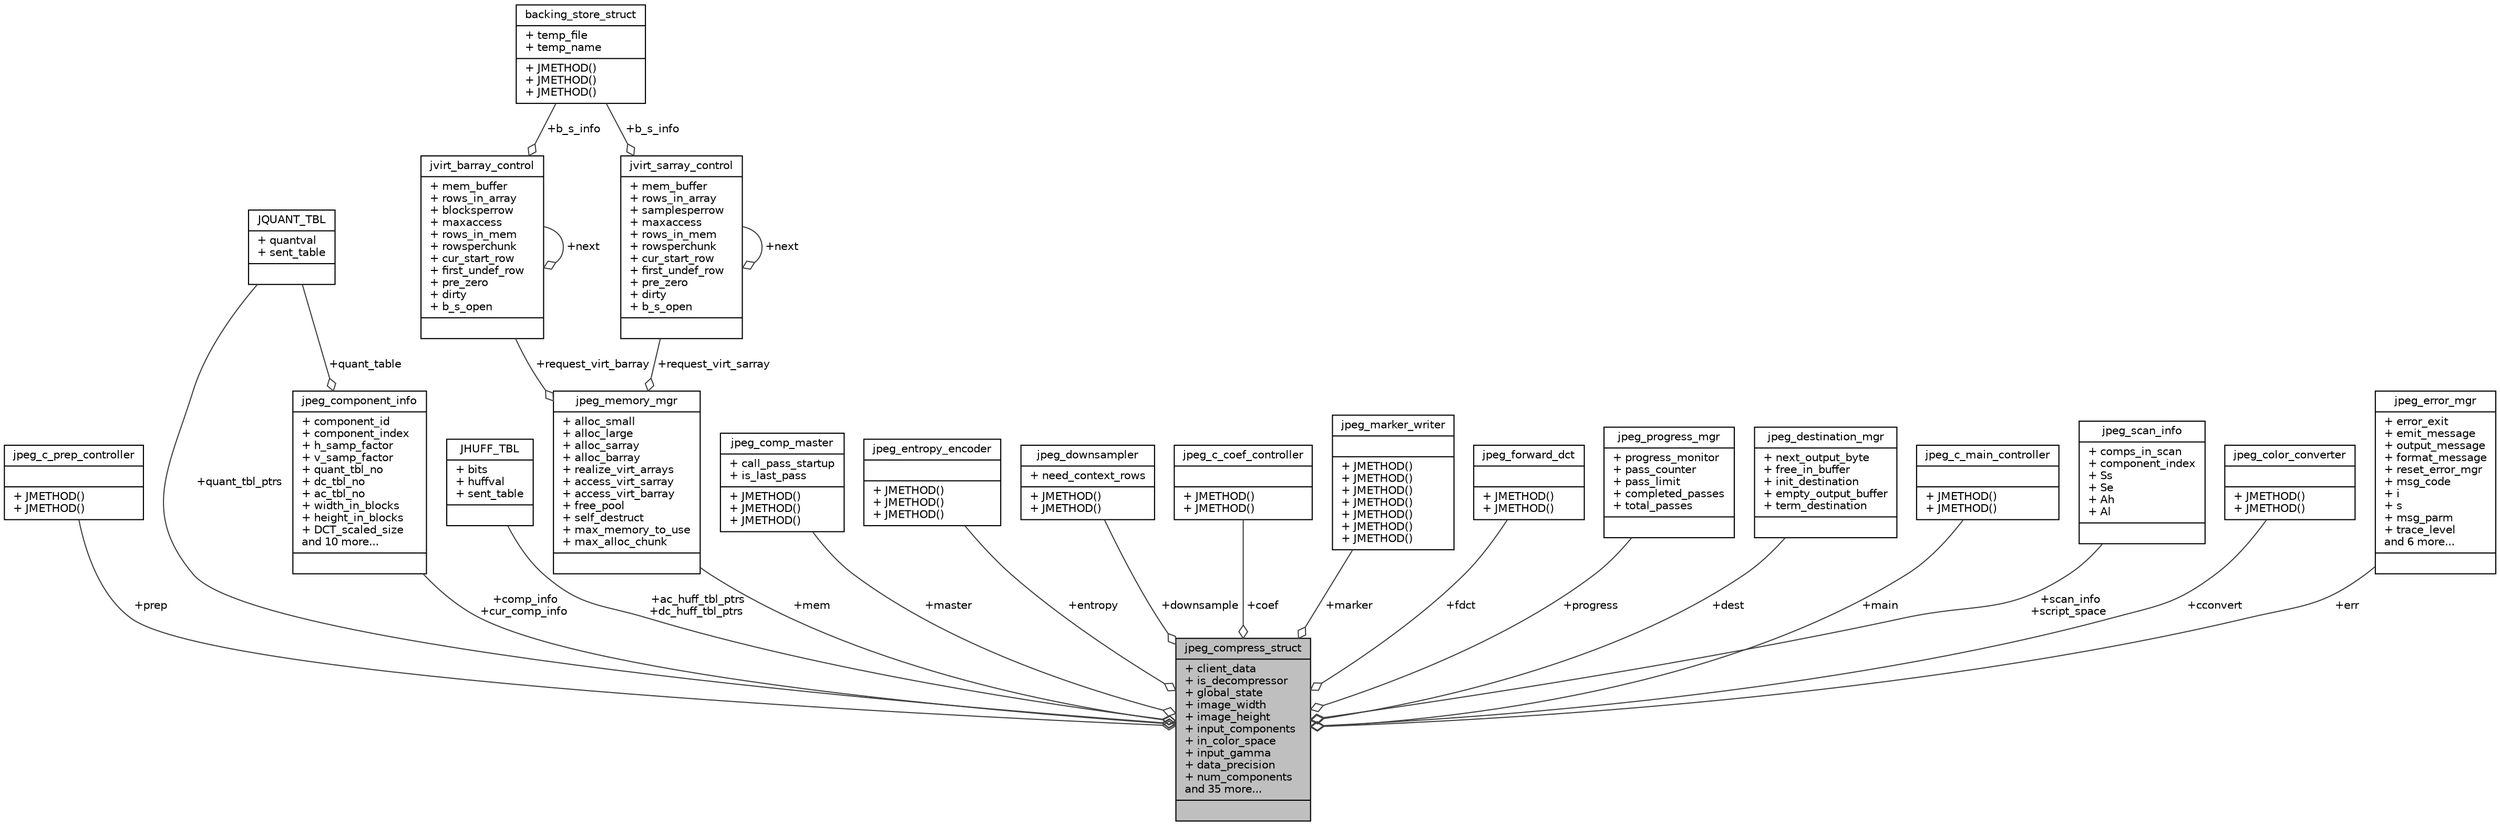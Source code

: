 digraph "jpeg_compress_struct"
{
 // INTERACTIVE_SVG=YES
  edge [fontname="Helvetica",fontsize="10",labelfontname="Helvetica",labelfontsize="10"];
  node [fontname="Helvetica",fontsize="10",shape=record];
  Node1 [label="{jpeg_compress_struct\n|+ client_data\l+ is_decompressor\l+ global_state\l+ image_width\l+ image_height\l+ input_components\l+ in_color_space\l+ input_gamma\l+ data_precision\l+ num_components\land 35 more...\l|}",height=0.2,width=0.4,color="black", fillcolor="grey75", style="filled", fontcolor="black"];
  Node2 -> Node1 [color="grey25",fontsize="10",style="solid",label=" +prep" ,arrowhead="odiamond",fontname="Helvetica"];
  Node2 [label="{jpeg_c_prep_controller\n||+ JMETHOD()\l+ JMETHOD()\l}",height=0.2,width=0.4,color="black", fillcolor="white", style="filled",URL="$structjpeg__c__prep__controller.html"];
  Node3 -> Node1 [color="grey25",fontsize="10",style="solid",label=" +quant_tbl_ptrs" ,arrowhead="odiamond",fontname="Helvetica"];
  Node3 [label="{JQUANT_TBL\n|+ quantval\l+ sent_table\l|}",height=0.2,width=0.4,color="black", fillcolor="white", style="filled",URL="$struct_j_q_u_a_n_t___t_b_l.html"];
  Node4 -> Node1 [color="grey25",fontsize="10",style="solid",label=" +ac_huff_tbl_ptrs\n+dc_huff_tbl_ptrs" ,arrowhead="odiamond",fontname="Helvetica"];
  Node4 [label="{JHUFF_TBL\n|+ bits\l+ huffval\l+ sent_table\l|}",height=0.2,width=0.4,color="black", fillcolor="white", style="filled",URL="$struct_j_h_u_f_f___t_b_l.html"];
  Node5 -> Node1 [color="grey25",fontsize="10",style="solid",label=" +mem" ,arrowhead="odiamond",fontname="Helvetica"];
  Node5 [label="{jpeg_memory_mgr\n|+ alloc_small\l+ alloc_large\l+ alloc_sarray\l+ alloc_barray\l+ realize_virt_arrays\l+ access_virt_sarray\l+ access_virt_barray\l+ free_pool\l+ self_destruct\l+ max_memory_to_use\l+ max_alloc_chunk\l|}",height=0.2,width=0.4,color="black", fillcolor="white", style="filled",URL="$structjpeg__memory__mgr.html"];
  Node6 -> Node5 [color="grey25",fontsize="10",style="solid",label=" +request_virt_barray" ,arrowhead="odiamond",fontname="Helvetica"];
  Node6 [label="{jvirt_barray_control\n|+ mem_buffer\l+ rows_in_array\l+ blocksperrow\l+ maxaccess\l+ rows_in_mem\l+ rowsperchunk\l+ cur_start_row\l+ first_undef_row\l+ pre_zero\l+ dirty\l+ b_s_open\l|}",height=0.2,width=0.4,color="black", fillcolor="white", style="filled",URL="$structjvirt__barray__control.html"];
  Node6 -> Node6 [color="grey25",fontsize="10",style="solid",label=" +next" ,arrowhead="odiamond",fontname="Helvetica"];
  Node7 -> Node6 [color="grey25",fontsize="10",style="solid",label=" +b_s_info" ,arrowhead="odiamond",fontname="Helvetica"];
  Node7 [label="{backing_store_struct\n|+ temp_file\l+ temp_name\l|+ JMETHOD()\l+ JMETHOD()\l+ JMETHOD()\l}",height=0.2,width=0.4,color="black", fillcolor="white", style="filled",URL="$structbacking__store__struct.html"];
  Node8 -> Node5 [color="grey25",fontsize="10",style="solid",label=" +request_virt_sarray" ,arrowhead="odiamond",fontname="Helvetica"];
  Node8 [label="{jvirt_sarray_control\n|+ mem_buffer\l+ rows_in_array\l+ samplesperrow\l+ maxaccess\l+ rows_in_mem\l+ rowsperchunk\l+ cur_start_row\l+ first_undef_row\l+ pre_zero\l+ dirty\l+ b_s_open\l|}",height=0.2,width=0.4,color="black", fillcolor="white", style="filled",URL="$structjvirt__sarray__control.html"];
  Node8 -> Node8 [color="grey25",fontsize="10",style="solid",label=" +next" ,arrowhead="odiamond",fontname="Helvetica"];
  Node7 -> Node8 [color="grey25",fontsize="10",style="solid",label=" +b_s_info" ,arrowhead="odiamond",fontname="Helvetica"];
  Node9 -> Node1 [color="grey25",fontsize="10",style="solid",label=" +master" ,arrowhead="odiamond",fontname="Helvetica"];
  Node9 [label="{jpeg_comp_master\n|+ call_pass_startup\l+ is_last_pass\l|+ JMETHOD()\l+ JMETHOD()\l+ JMETHOD()\l}",height=0.2,width=0.4,color="black", fillcolor="white", style="filled",URL="$structjpeg__comp__master.html"];
  Node10 -> Node1 [color="grey25",fontsize="10",style="solid",label=" +comp_info\n+cur_comp_info" ,arrowhead="odiamond",fontname="Helvetica"];
  Node10 [label="{jpeg_component_info\n|+ component_id\l+ component_index\l+ h_samp_factor\l+ v_samp_factor\l+ quant_tbl_no\l+ dc_tbl_no\l+ ac_tbl_no\l+ width_in_blocks\l+ height_in_blocks\l+ DCT_scaled_size\land 10 more...\l|}",height=0.2,width=0.4,color="black", fillcolor="white", style="filled",URL="$structjpeg__component__info.html"];
  Node3 -> Node10 [color="grey25",fontsize="10",style="solid",label=" +quant_table" ,arrowhead="odiamond",fontname="Helvetica"];
  Node11 -> Node1 [color="grey25",fontsize="10",style="solid",label=" +entropy" ,arrowhead="odiamond",fontname="Helvetica"];
  Node11 [label="{jpeg_entropy_encoder\n||+ JMETHOD()\l+ JMETHOD()\l+ JMETHOD()\l}",height=0.2,width=0.4,color="black", fillcolor="white", style="filled",URL="$structjpeg__entropy__encoder.html"];
  Node12 -> Node1 [color="grey25",fontsize="10",style="solid",label=" +downsample" ,arrowhead="odiamond",fontname="Helvetica"];
  Node12 [label="{jpeg_downsampler\n|+ need_context_rows\l|+ JMETHOD()\l+ JMETHOD()\l}",height=0.2,width=0.4,color="black", fillcolor="white", style="filled",URL="$structjpeg__downsampler.html"];
  Node13 -> Node1 [color="grey25",fontsize="10",style="solid",label=" +coef" ,arrowhead="odiamond",fontname="Helvetica"];
  Node13 [label="{jpeg_c_coef_controller\n||+ JMETHOD()\l+ JMETHOD()\l}",height=0.2,width=0.4,color="black", fillcolor="white", style="filled",URL="$structjpeg__c__coef__controller.html"];
  Node14 -> Node1 [color="grey25",fontsize="10",style="solid",label=" +marker" ,arrowhead="odiamond",fontname="Helvetica"];
  Node14 [label="{jpeg_marker_writer\n||+ JMETHOD()\l+ JMETHOD()\l+ JMETHOD()\l+ JMETHOD()\l+ JMETHOD()\l+ JMETHOD()\l+ JMETHOD()\l}",height=0.2,width=0.4,color="black", fillcolor="white", style="filled",URL="$structjpeg__marker__writer.html"];
  Node15 -> Node1 [color="grey25",fontsize="10",style="solid",label=" +fdct" ,arrowhead="odiamond",fontname="Helvetica"];
  Node15 [label="{jpeg_forward_dct\n||+ JMETHOD()\l+ JMETHOD()\l}",height=0.2,width=0.4,color="black", fillcolor="white", style="filled",URL="$structjpeg__forward__dct.html"];
  Node16 -> Node1 [color="grey25",fontsize="10",style="solid",label=" +progress" ,arrowhead="odiamond",fontname="Helvetica"];
  Node16 [label="{jpeg_progress_mgr\n|+ progress_monitor\l+ pass_counter\l+ pass_limit\l+ completed_passes\l+ total_passes\l|}",height=0.2,width=0.4,color="black", fillcolor="white", style="filled",URL="$structjpeg__progress__mgr.html"];
  Node17 -> Node1 [color="grey25",fontsize="10",style="solid",label=" +dest" ,arrowhead="odiamond",fontname="Helvetica"];
  Node17 [label="{jpeg_destination_mgr\n|+ next_output_byte\l+ free_in_buffer\l+ init_destination\l+ empty_output_buffer\l+ term_destination\l|}",height=0.2,width=0.4,color="black", fillcolor="white", style="filled",URL="$structjpeg__destination__mgr.html"];
  Node18 -> Node1 [color="grey25",fontsize="10",style="solid",label=" +main" ,arrowhead="odiamond",fontname="Helvetica"];
  Node18 [label="{jpeg_c_main_controller\n||+ JMETHOD()\l+ JMETHOD()\l}",height=0.2,width=0.4,color="black", fillcolor="white", style="filled",URL="$structjpeg__c__main__controller.html"];
  Node19 -> Node1 [color="grey25",fontsize="10",style="solid",label=" +scan_info\n+script_space" ,arrowhead="odiamond",fontname="Helvetica"];
  Node19 [label="{jpeg_scan_info\n|+ comps_in_scan\l+ component_index\l+ Ss\l+ Se\l+ Ah\l+ Al\l|}",height=0.2,width=0.4,color="black", fillcolor="white", style="filled",URL="$structjpeg__scan__info.html"];
  Node20 -> Node1 [color="grey25",fontsize="10",style="solid",label=" +cconvert" ,arrowhead="odiamond",fontname="Helvetica"];
  Node20 [label="{jpeg_color_converter\n||+ JMETHOD()\l+ JMETHOD()\l}",height=0.2,width=0.4,color="black", fillcolor="white", style="filled",URL="$structjpeg__color__converter.html"];
  Node21 -> Node1 [color="grey25",fontsize="10",style="solid",label=" +err" ,arrowhead="odiamond",fontname="Helvetica"];
  Node21 [label="{jpeg_error_mgr\n|+ error_exit\l+ emit_message\l+ output_message\l+ format_message\l+ reset_error_mgr\l+ msg_code\l+ i\l+ s\l+ msg_parm\l+ trace_level\land 6 more...\l|}",height=0.2,width=0.4,color="black", fillcolor="white", style="filled",URL="$structjpeg__error__mgr.html"];
}
